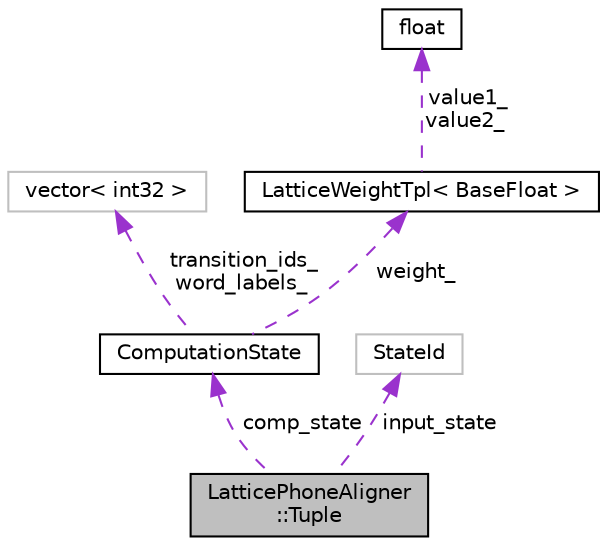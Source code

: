 digraph "LatticePhoneAligner::Tuple"
{
  edge [fontname="Helvetica",fontsize="10",labelfontname="Helvetica",labelfontsize="10"];
  node [fontname="Helvetica",fontsize="10",shape=record];
  Node1 [label="LatticePhoneAligner\l::Tuple",height=0.2,width=0.4,color="black", fillcolor="grey75", style="filled", fontcolor="black"];
  Node2 -> Node1 [dir="back",color="darkorchid3",fontsize="10",style="dashed",label=" comp_state" ,fontname="Helvetica"];
  Node2 [label="ComputationState",height=0.2,width=0.4,color="black", fillcolor="white", style="filled",URL="$classkaldi_1_1LatticePhoneAligner_1_1ComputationState.html"];
  Node3 -> Node2 [dir="back",color="darkorchid3",fontsize="10",style="dashed",label=" transition_ids_\nword_labels_" ,fontname="Helvetica"];
  Node3 [label="vector\< int32 \>",height=0.2,width=0.4,color="grey75", fillcolor="white", style="filled"];
  Node4 -> Node2 [dir="back",color="darkorchid3",fontsize="10",style="dashed",label=" weight_" ,fontname="Helvetica"];
  Node4 [label="LatticeWeightTpl\< BaseFloat \>",height=0.2,width=0.4,color="black", fillcolor="white", style="filled",URL="$classfst_1_1LatticeWeightTpl.html"];
  Node5 -> Node4 [dir="back",color="darkorchid3",fontsize="10",style="dashed",label=" value1_\nvalue2_" ,fontname="Helvetica"];
  Node5 [label="float",height=0.2,width=0.4,color="black", fillcolor="white", style="filled",URL="$classfloat.html"];
  Node6 -> Node1 [dir="back",color="darkorchid3",fontsize="10",style="dashed",label=" input_state" ,fontname="Helvetica"];
  Node6 [label="StateId",height=0.2,width=0.4,color="grey75", fillcolor="white", style="filled"];
}
